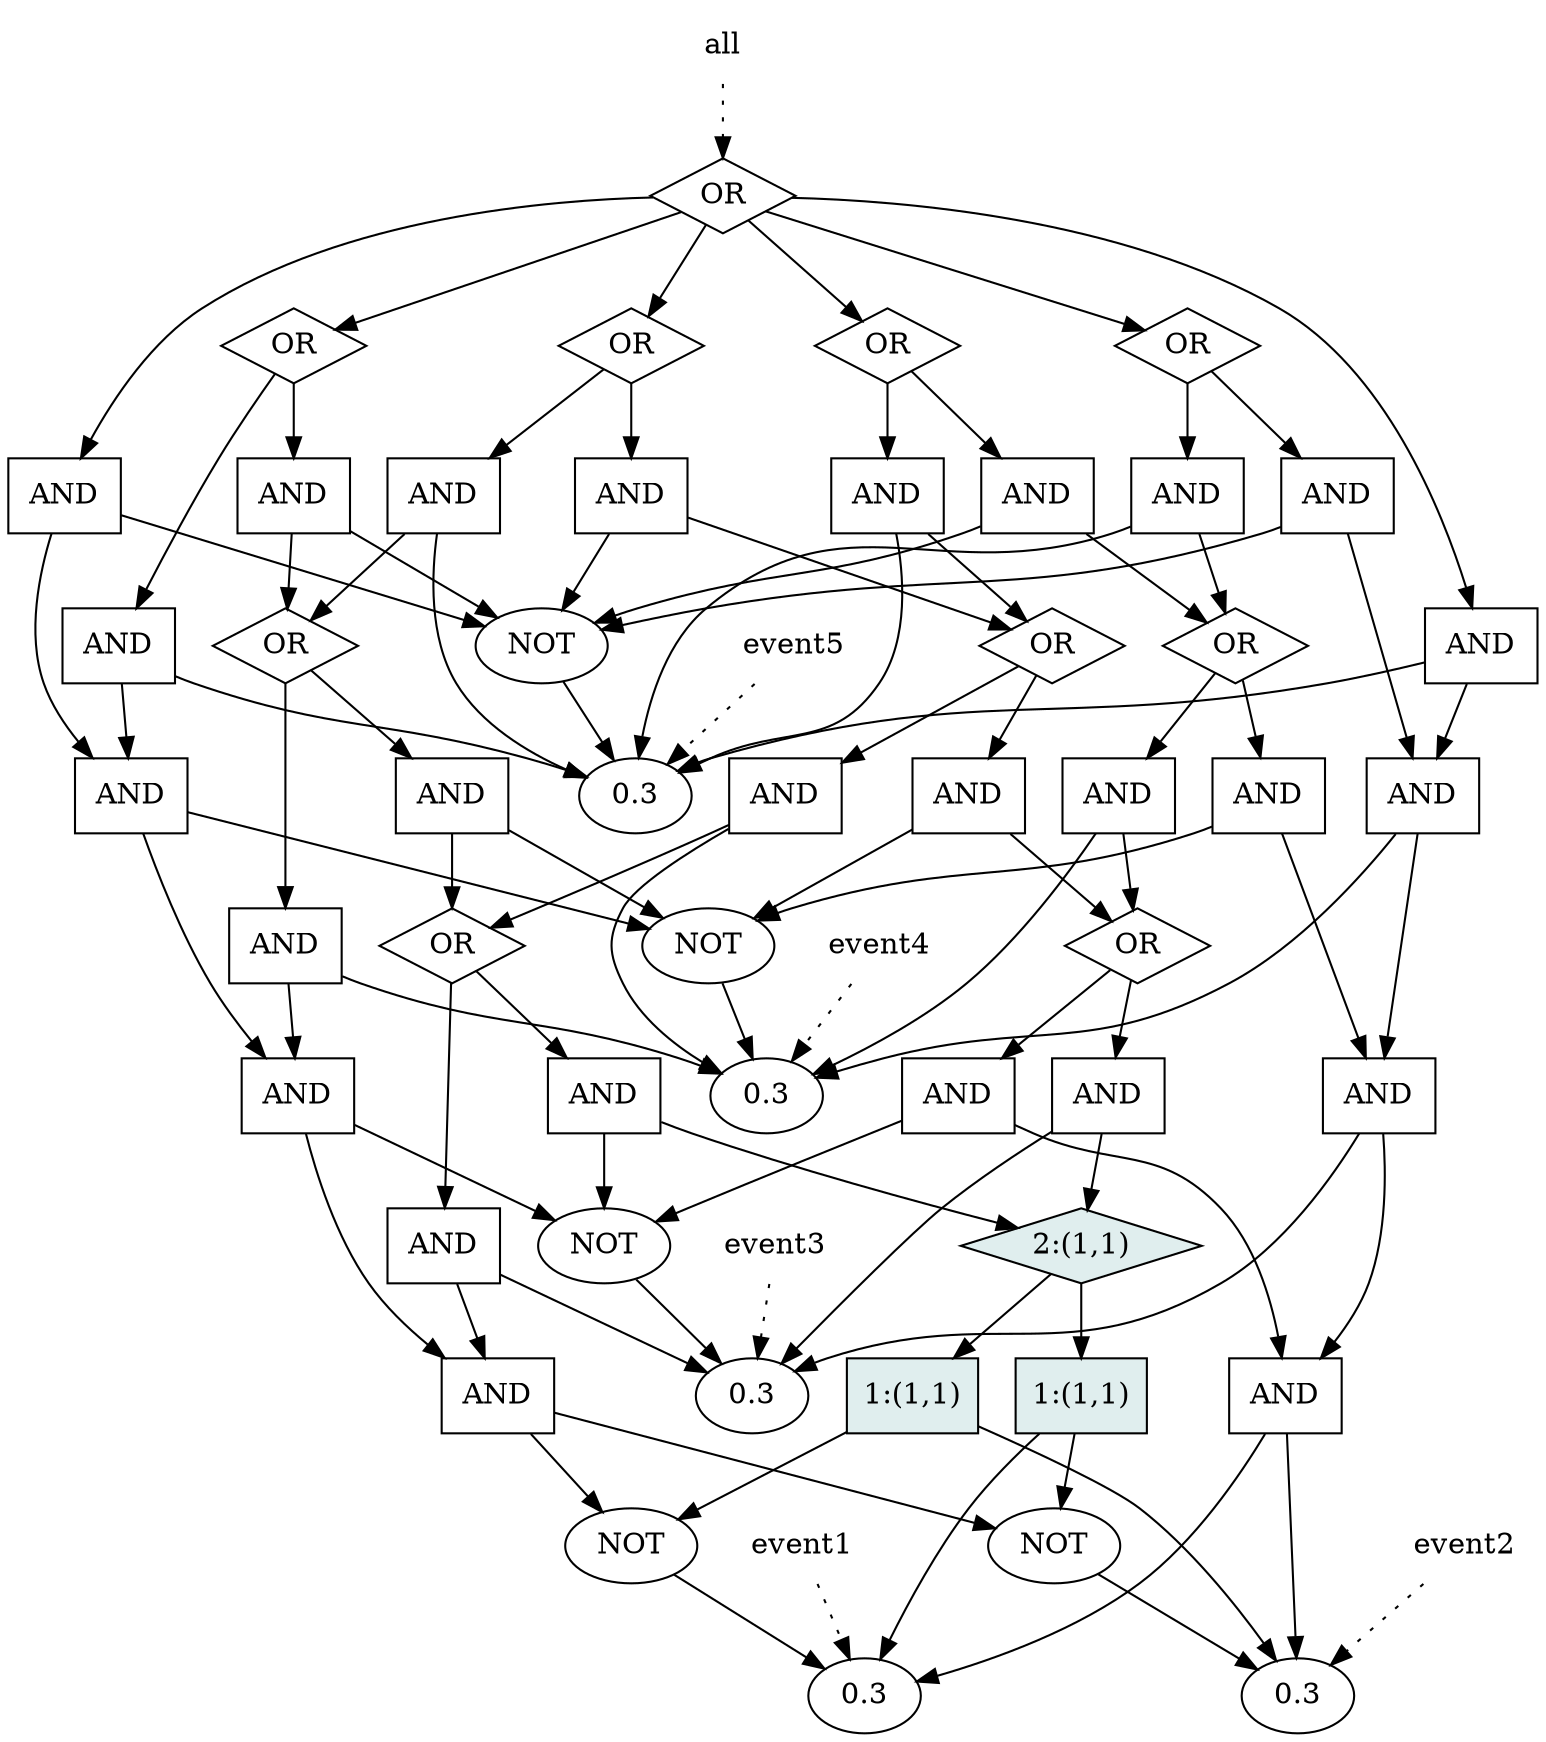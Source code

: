 digraph GP {
1 [label="0.3", shape="ellipse", style="filled", fillcolor="white"];
2 [label="0.3", shape="ellipse", style="filled", fillcolor="white"];
3 [label="AND", shape="box", style="filled", fillcolor="white"];
-1 [label="NOT"];
-1 -> 1;
3 -> -1;
-2 [label="NOT"];
-2 -> 2;
3 -> -2;
4 [label="0.3", shape="ellipse", style="filled", fillcolor="white"];
5 [label="AND", shape="box", style="filled", fillcolor="white"];
5 -> 3;
-4 [label="NOT"];
-4 -> 4;
5 -> -4;
6 [label="0.3", shape="ellipse", style="filled", fillcolor="white"];
7 [label="AND", shape="box", style="filled", fillcolor="white"];
-6 [label="NOT"];
-6 -> 6;
7 -> -6;
7 -> 5;
8 [label="0.3", shape="ellipse", style="filled", fillcolor="white"];
9 [label="AND", shape="box", style="filled", fillcolor="white"];
-8 [label="NOT"];
-8 -> 8;
9 -> -8;
9 -> 7;
10 [label="AND", shape="box", style="filled", fillcolor="white"];
10 -> 8;
10 -> 7;
11 [label="AND", shape="box", style="filled", fillcolor="white"];
11 -> 5;
11 -> 6;
12 [label="AND", shape="box", style="filled", fillcolor="white"];
12 -> 3;
12 -> 4;
13 [label="1:(1,1)", shape="box", style="filled", fillcolor="azure2"];
13 -> 2;
13 -> -1;
14 [label="1:(1,1)", shape="box", style="filled", fillcolor="azure2"];
14 -> 1;
14 -> -2;
15 [label="2:(1,1)", shape="diamond", style="filled", fillcolor="azure2"];
15 -> 13;
15 -> 14;
16 [label="AND", shape="box", style="filled", fillcolor="white"];
16 -> -4;
16 -> 15;
17 [label="OR", shape="diamond", style="filled", fillcolor="white"];
 17 -> 16;
17 -> 12;
18 [label="AND", shape="box", style="filled", fillcolor="white"];
18 -> 17;
18 -> -6;
19 [label="OR", shape="diamond", style="filled", fillcolor="white"];
 19 -> 18;
19 -> 11;
20 [label="AND", shape="box", style="filled", fillcolor="white"];
20 -> -8;
20 -> 19;
21 [label="OR", shape="diamond", style="filled", fillcolor="white"];
 21 -> 10;
21 -> 20;
22 [label="AND", shape="box", style="filled", fillcolor="white"];
22 -> 8;
22 -> 19;
23 [label="AND", shape="box", style="filled", fillcolor="white"];
23 -> 17;
23 -> 6;
24 [label="AND", shape="box", style="filled", fillcolor="white"];
24 -> 4;
24 -> 15;
25 [label="AND", shape="box", style="filled", fillcolor="white"];
25 -> 1;
25 -> 2;
26 [label="AND", shape="box", style="filled", fillcolor="white"];
26 -> 25;
26 -> -4;
27 [label="OR", shape="diamond", style="filled", fillcolor="white"];
 27 -> 24;
27 -> 26;
28 [label="AND", shape="box", style="filled", fillcolor="white"];
28 -> -6;
28 -> 27;
29 [label="OR", shape="diamond", style="filled", fillcolor="white"];
 29 -> 28;
29 -> 23;
30 [label="AND", shape="box", style="filled", fillcolor="white"];
30 -> -8;
30 -> 29;
31 [label="OR", shape="diamond", style="filled", fillcolor="white"];
 31 -> 22;
31 -> 30;
32 [label="AND", shape="box", style="filled", fillcolor="white"];
32 -> 8;
32 -> 29;
33 [label="AND", shape="box", style="filled", fillcolor="white"];
33 -> 27;
33 -> 6;
34 [label="AND", shape="box", style="filled", fillcolor="white"];
34 -> 25;
34 -> 4;
35 [label="AND", shape="box", style="filled", fillcolor="white"];
35 -> 34;
35 -> -6;
36 [label="OR", shape="diamond", style="filled", fillcolor="white"];
 36 -> 33;
36 -> 35;
37 [label="AND", shape="box", style="filled", fillcolor="white"];
37 -> -8;
37 -> 36;
38 [label="OR", shape="diamond", style="filled", fillcolor="white"];
 38 -> 32;
38 -> 37;
39 [label="AND", shape="box", style="filled", fillcolor="white"];
39 -> 8;
39 -> 36;
40 [label="AND", shape="box", style="filled", fillcolor="white"];
40 -> 34;
40 -> 6;
41 [label="AND", shape="box", style="filled", fillcolor="white"];
41 -> 40;
41 -> -8;
42 [label="OR", shape="diamond", style="filled", fillcolor="white"];
 42 -> 41;
42 -> 39;
43 [label="AND", shape="box", style="filled", fillcolor="white"];
43 -> 40;
43 -> 8;
44 [label="OR", shape="diamond", style="filled", fillcolor="white"];
 44 -> 38;
44 -> 9;
44 -> 42;
44 -> 43;
44 -> 21;
44 -> 31;
q_0 [ label="event1", shape="plaintext" ];
q_0 -> 1 [style="dotted" ];
q_1 [ label="event3", shape="plaintext" ];
q_1 -> 4 [style="dotted" ];
q_2 [ label="event5", shape="plaintext" ];
q_2 -> 8 [style="dotted" ];
q_3 [ label="event4", shape="plaintext" ];
q_3 -> 6 [style="dotted" ];
q_4 [ label="all", shape="plaintext" ];
q_4 -> 44 [style="dotted" ];
q_5 [ label="event2", shape="plaintext" ];
q_5 -> 2 [style="dotted" ];
}
